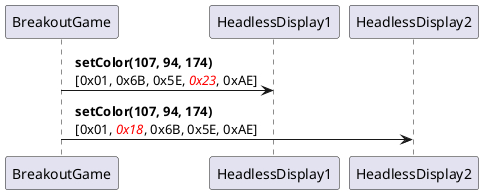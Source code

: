 @startuml
BreakoutGame -> HeadlessDisplay1: <b>  setColor(107, 94, 174)</b>\n  [0x01, 0x6B, 0x5E, <font color="red"><i>0x23</i></font>, 0xAE]
BreakoutGame -> HeadlessDisplay2: <b>  setColor(107, 94, 174)</b>\n  [0x01, <font color="red"><i>0x18</i></font>, 0x6B, 0x5E, 0xAE]
@enduml